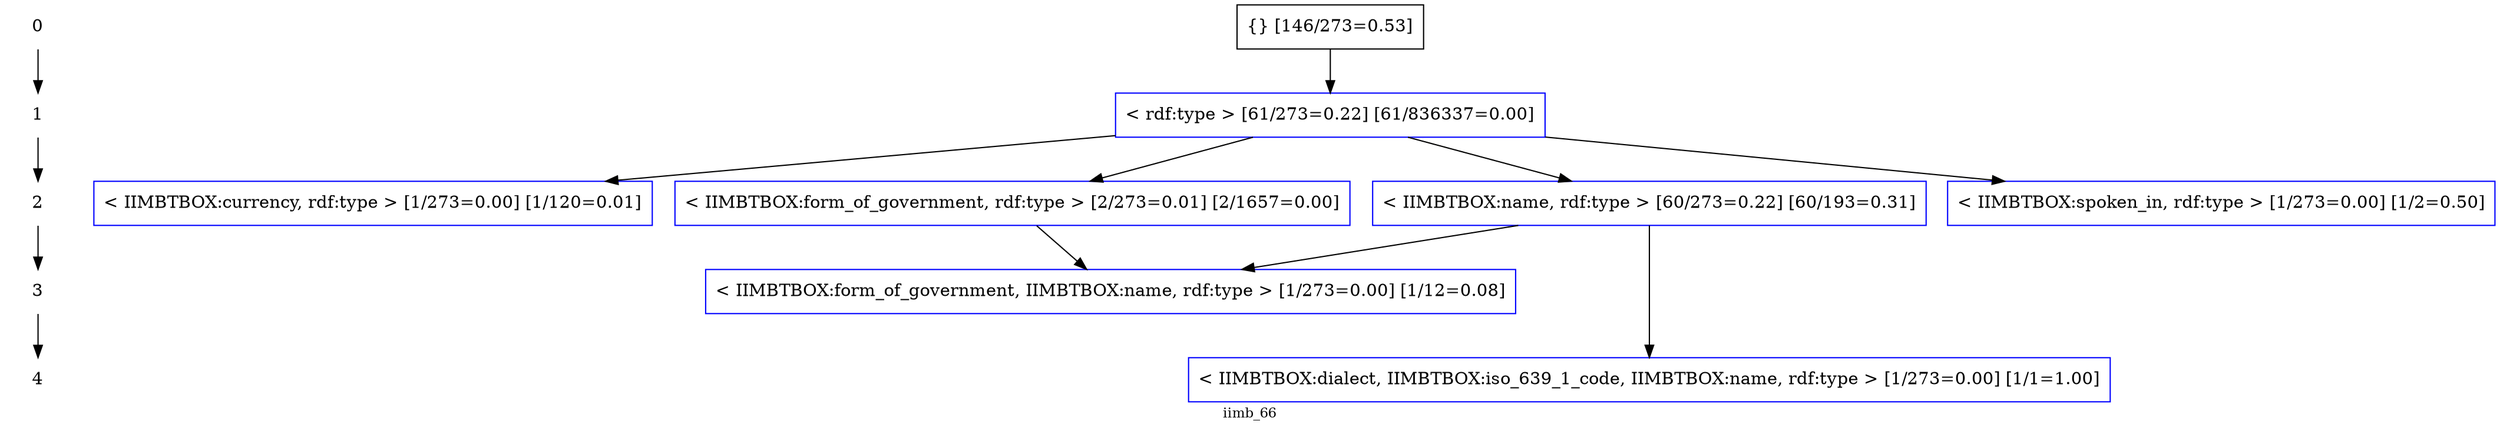 digraph iimb_66 {
  {
    rank=same;
    node_r0 [label="0", shape="plaintext"];
    node_n97d170e1550eee4afc0af065b78cda302a97674c [color="black", label="{} [146/273=0.53]", shape="rectangle", style="solid"];
  }
  {
    rank=same;
    node_r1 [label="1", shape="plaintext"];
    node_n3c197cb1f6842dc41aa48dc8b9032284bcf39a27 [color="blue", label="< rdf:type > [61/273=0.22] [61/836337=0.00]", shape="rectangle", style="solid"];
  }
  {
    rank=same;
    node_r2 [label="2", shape="plaintext"];
    node_n76925b9967b455dafe672dbc3e6378f92b41ff12 [color="blue", label="< IIMBTBOX:currency, rdf:type > [1/273=0.00] [1/120=0.01]", shape="rectangle", style="solid"];
    node_n15f21d2766a7b3efdc77592d15d0c984b26f857a [color="blue", label="< IIMBTBOX:form_of_government, rdf:type > [2/273=0.01] [2/1657=0.00]", shape="rectangle", style="solid"];
    node_n80bb4dd36e016f9285a39311cf8a75356e62accd [color="blue", label="< IIMBTBOX:name, rdf:type > [60/273=0.22] [60/193=0.31]", shape="rectangle", style="solid"];
    node_nd31f85a96ae626525719c53d5d2ba6caca661d18 [color="blue", label="< IIMBTBOX:spoken_in, rdf:type > [1/273=0.00] [1/2=0.50]", shape="rectangle", style="solid"];
  }
  {
    rank=same;
    node_r3 [label="3", shape="plaintext"];
    node_nbb55f02aee32bdf6f24e750b78acc7b8f71f48d7 [color="blue", label="< IIMBTBOX:form_of_government, IIMBTBOX:name, rdf:type > [1/273=0.00] [1/12=0.08]", shape="rectangle", style="solid"];
  }
  {
    rank=same;
    node_r4 [label="4", shape="plaintext"];
    node_nf18fcbf00b067f7d2a088f8952a6c9e040998eb3 [color="blue", label="< IIMBTBOX:dialect, IIMBTBOX:iso_639_1_code, IIMBTBOX:name, rdf:type > [1/273=0.00] [1/1=1.00]", shape="rectangle", style="solid"];
  }


  node_r0 -> node_r1 ;
  node_r1 -> node_r2 ;
  node_r2 -> node_r3 ;
  node_r3 -> node_r4 ;

  node_n3c197cb1f6842dc41aa48dc8b9032284bcf39a27 -> node_n76925b9967b455dafe672dbc3e6378f92b41ff12 [color="black", style="solid"];
  node_n80bb4dd36e016f9285a39311cf8a75356e62accd -> node_nf18fcbf00b067f7d2a088f8952a6c9e040998eb3 [color="black", style="solid"];
  node_n15f21d2766a7b3efdc77592d15d0c984b26f857a -> node_nbb55f02aee32bdf6f24e750b78acc7b8f71f48d7 [color="black", style="solid"];
  node_n80bb4dd36e016f9285a39311cf8a75356e62accd -> node_nbb55f02aee32bdf6f24e750b78acc7b8f71f48d7 [color="black", style="solid"];
  node_n3c197cb1f6842dc41aa48dc8b9032284bcf39a27 -> node_n15f21d2766a7b3efdc77592d15d0c984b26f857a [color="black", style="solid"];
  node_n3c197cb1f6842dc41aa48dc8b9032284bcf39a27 -> node_n80bb4dd36e016f9285a39311cf8a75356e62accd [color="black", style="solid"];
  node_n3c197cb1f6842dc41aa48dc8b9032284bcf39a27 -> node_nd31f85a96ae626525719c53d5d2ba6caca661d18 [color="black", style="solid"];
  node_n97d170e1550eee4afc0af065b78cda302a97674c -> node_n3c197cb1f6842dc41aa48dc8b9032284bcf39a27 [color="black", style="solid"];

  charset="UTF-8"
  fontsize="11.0"
  label="iimb_66"
  overlap="false"
}
